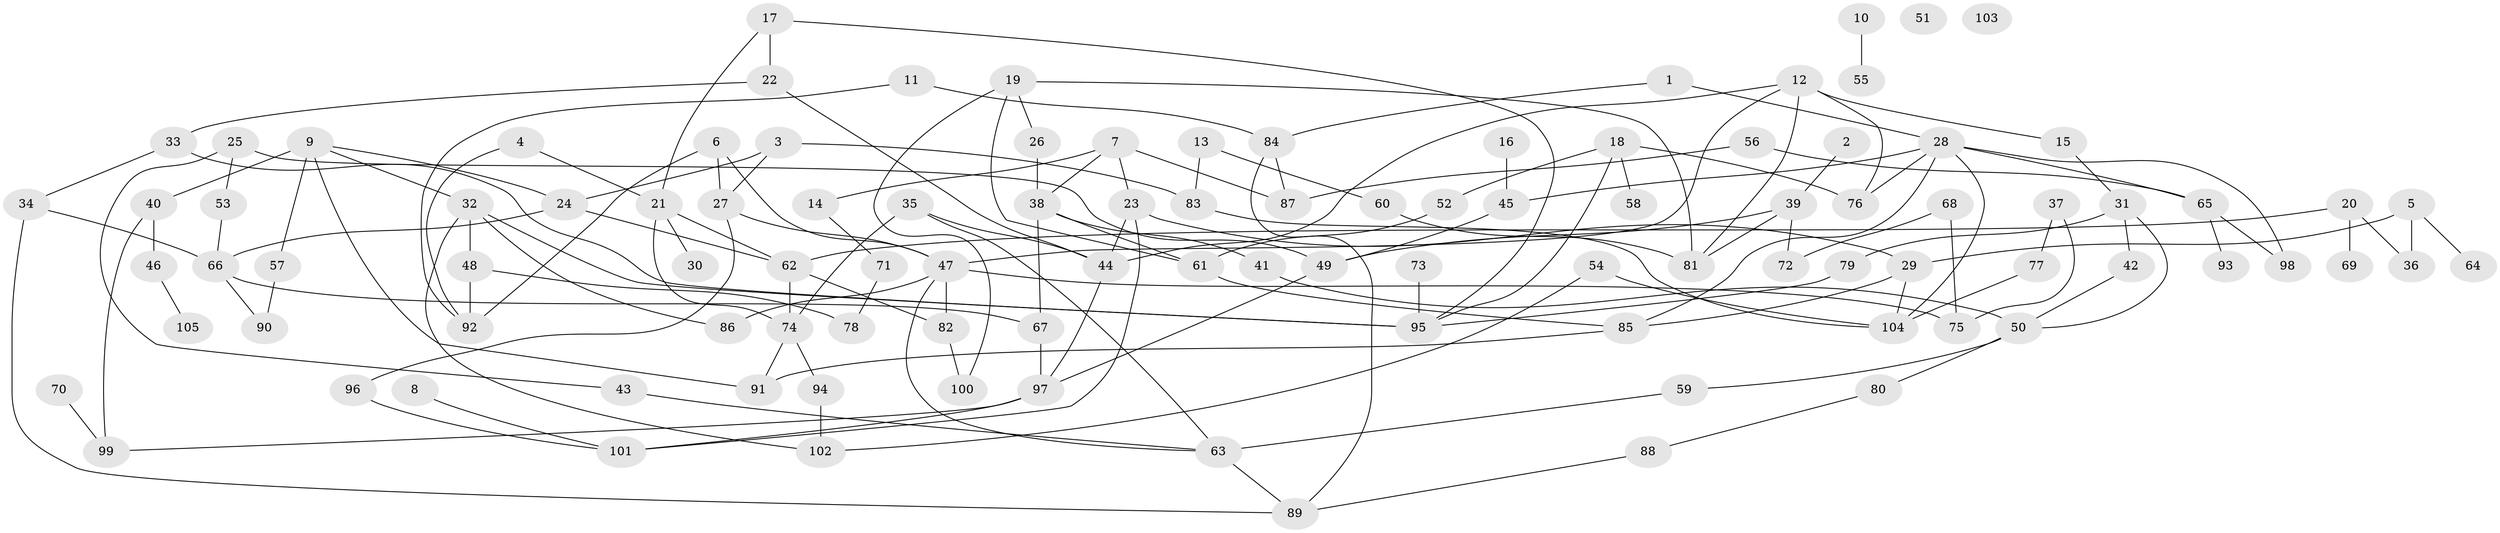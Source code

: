 // coarse degree distribution, {8: 0.027777777777777776, 4: 0.18055555555555555, 9: 0.013888888888888888, 3: 0.19444444444444445, 5: 0.1111111111111111, 2: 0.3333333333333333, 7: 0.027777777777777776, 6: 0.013888888888888888, 1: 0.09722222222222222}
// Generated by graph-tools (version 1.1) at 2025/48/03/04/25 22:48:19]
// undirected, 105 vertices, 152 edges
graph export_dot {
  node [color=gray90,style=filled];
  1;
  2;
  3;
  4;
  5;
  6;
  7;
  8;
  9;
  10;
  11;
  12;
  13;
  14;
  15;
  16;
  17;
  18;
  19;
  20;
  21;
  22;
  23;
  24;
  25;
  26;
  27;
  28;
  29;
  30;
  31;
  32;
  33;
  34;
  35;
  36;
  37;
  38;
  39;
  40;
  41;
  42;
  43;
  44;
  45;
  46;
  47;
  48;
  49;
  50;
  51;
  52;
  53;
  54;
  55;
  56;
  57;
  58;
  59;
  60;
  61;
  62;
  63;
  64;
  65;
  66;
  67;
  68;
  69;
  70;
  71;
  72;
  73;
  74;
  75;
  76;
  77;
  78;
  79;
  80;
  81;
  82;
  83;
  84;
  85;
  86;
  87;
  88;
  89;
  90;
  91;
  92;
  93;
  94;
  95;
  96;
  97;
  98;
  99;
  100;
  101;
  102;
  103;
  104;
  105;
  1 -- 28;
  1 -- 84;
  2 -- 39;
  3 -- 24;
  3 -- 27;
  3 -- 83;
  4 -- 21;
  4 -- 92;
  5 -- 29;
  5 -- 36;
  5 -- 64;
  6 -- 27;
  6 -- 47;
  6 -- 92;
  7 -- 14;
  7 -- 23;
  7 -- 38;
  7 -- 87;
  8 -- 101;
  9 -- 24;
  9 -- 32;
  9 -- 40;
  9 -- 57;
  9 -- 91;
  10 -- 55;
  11 -- 84;
  11 -- 92;
  12 -- 15;
  12 -- 44;
  12 -- 47;
  12 -- 76;
  12 -- 81;
  13 -- 60;
  13 -- 83;
  14 -- 71;
  15 -- 31;
  16 -- 45;
  17 -- 21;
  17 -- 22;
  17 -- 95;
  18 -- 52;
  18 -- 58;
  18 -- 76;
  18 -- 95;
  19 -- 26;
  19 -- 61;
  19 -- 81;
  19 -- 100;
  20 -- 36;
  20 -- 62;
  20 -- 69;
  21 -- 30;
  21 -- 62;
  21 -- 74;
  22 -- 33;
  22 -- 44;
  23 -- 29;
  23 -- 44;
  23 -- 101;
  24 -- 62;
  24 -- 66;
  25 -- 43;
  25 -- 49;
  25 -- 53;
  26 -- 38;
  27 -- 47;
  27 -- 96;
  28 -- 45;
  28 -- 65;
  28 -- 76;
  28 -- 85;
  28 -- 98;
  28 -- 104;
  29 -- 85;
  29 -- 104;
  31 -- 42;
  31 -- 50;
  31 -- 79;
  32 -- 48;
  32 -- 86;
  32 -- 95;
  32 -- 102;
  33 -- 34;
  33 -- 95;
  34 -- 66;
  34 -- 89;
  35 -- 44;
  35 -- 63;
  35 -- 74;
  37 -- 75;
  37 -- 77;
  38 -- 41;
  38 -- 61;
  38 -- 67;
  39 -- 49;
  39 -- 72;
  39 -- 81;
  40 -- 46;
  40 -- 99;
  41 -- 50;
  42 -- 50;
  43 -- 63;
  44 -- 97;
  45 -- 49;
  46 -- 105;
  47 -- 63;
  47 -- 75;
  47 -- 82;
  47 -- 86;
  48 -- 78;
  48 -- 92;
  49 -- 97;
  50 -- 59;
  50 -- 80;
  52 -- 61;
  53 -- 66;
  54 -- 102;
  54 -- 104;
  56 -- 65;
  56 -- 87;
  57 -- 90;
  59 -- 63;
  60 -- 81;
  61 -- 85;
  62 -- 74;
  62 -- 82;
  63 -- 89;
  65 -- 93;
  65 -- 98;
  66 -- 67;
  66 -- 90;
  67 -- 97;
  68 -- 72;
  68 -- 75;
  70 -- 99;
  71 -- 78;
  73 -- 95;
  74 -- 91;
  74 -- 94;
  77 -- 104;
  79 -- 95;
  80 -- 88;
  82 -- 100;
  83 -- 104;
  84 -- 87;
  84 -- 89;
  85 -- 91;
  88 -- 89;
  94 -- 102;
  96 -- 101;
  97 -- 99;
  97 -- 101;
}

